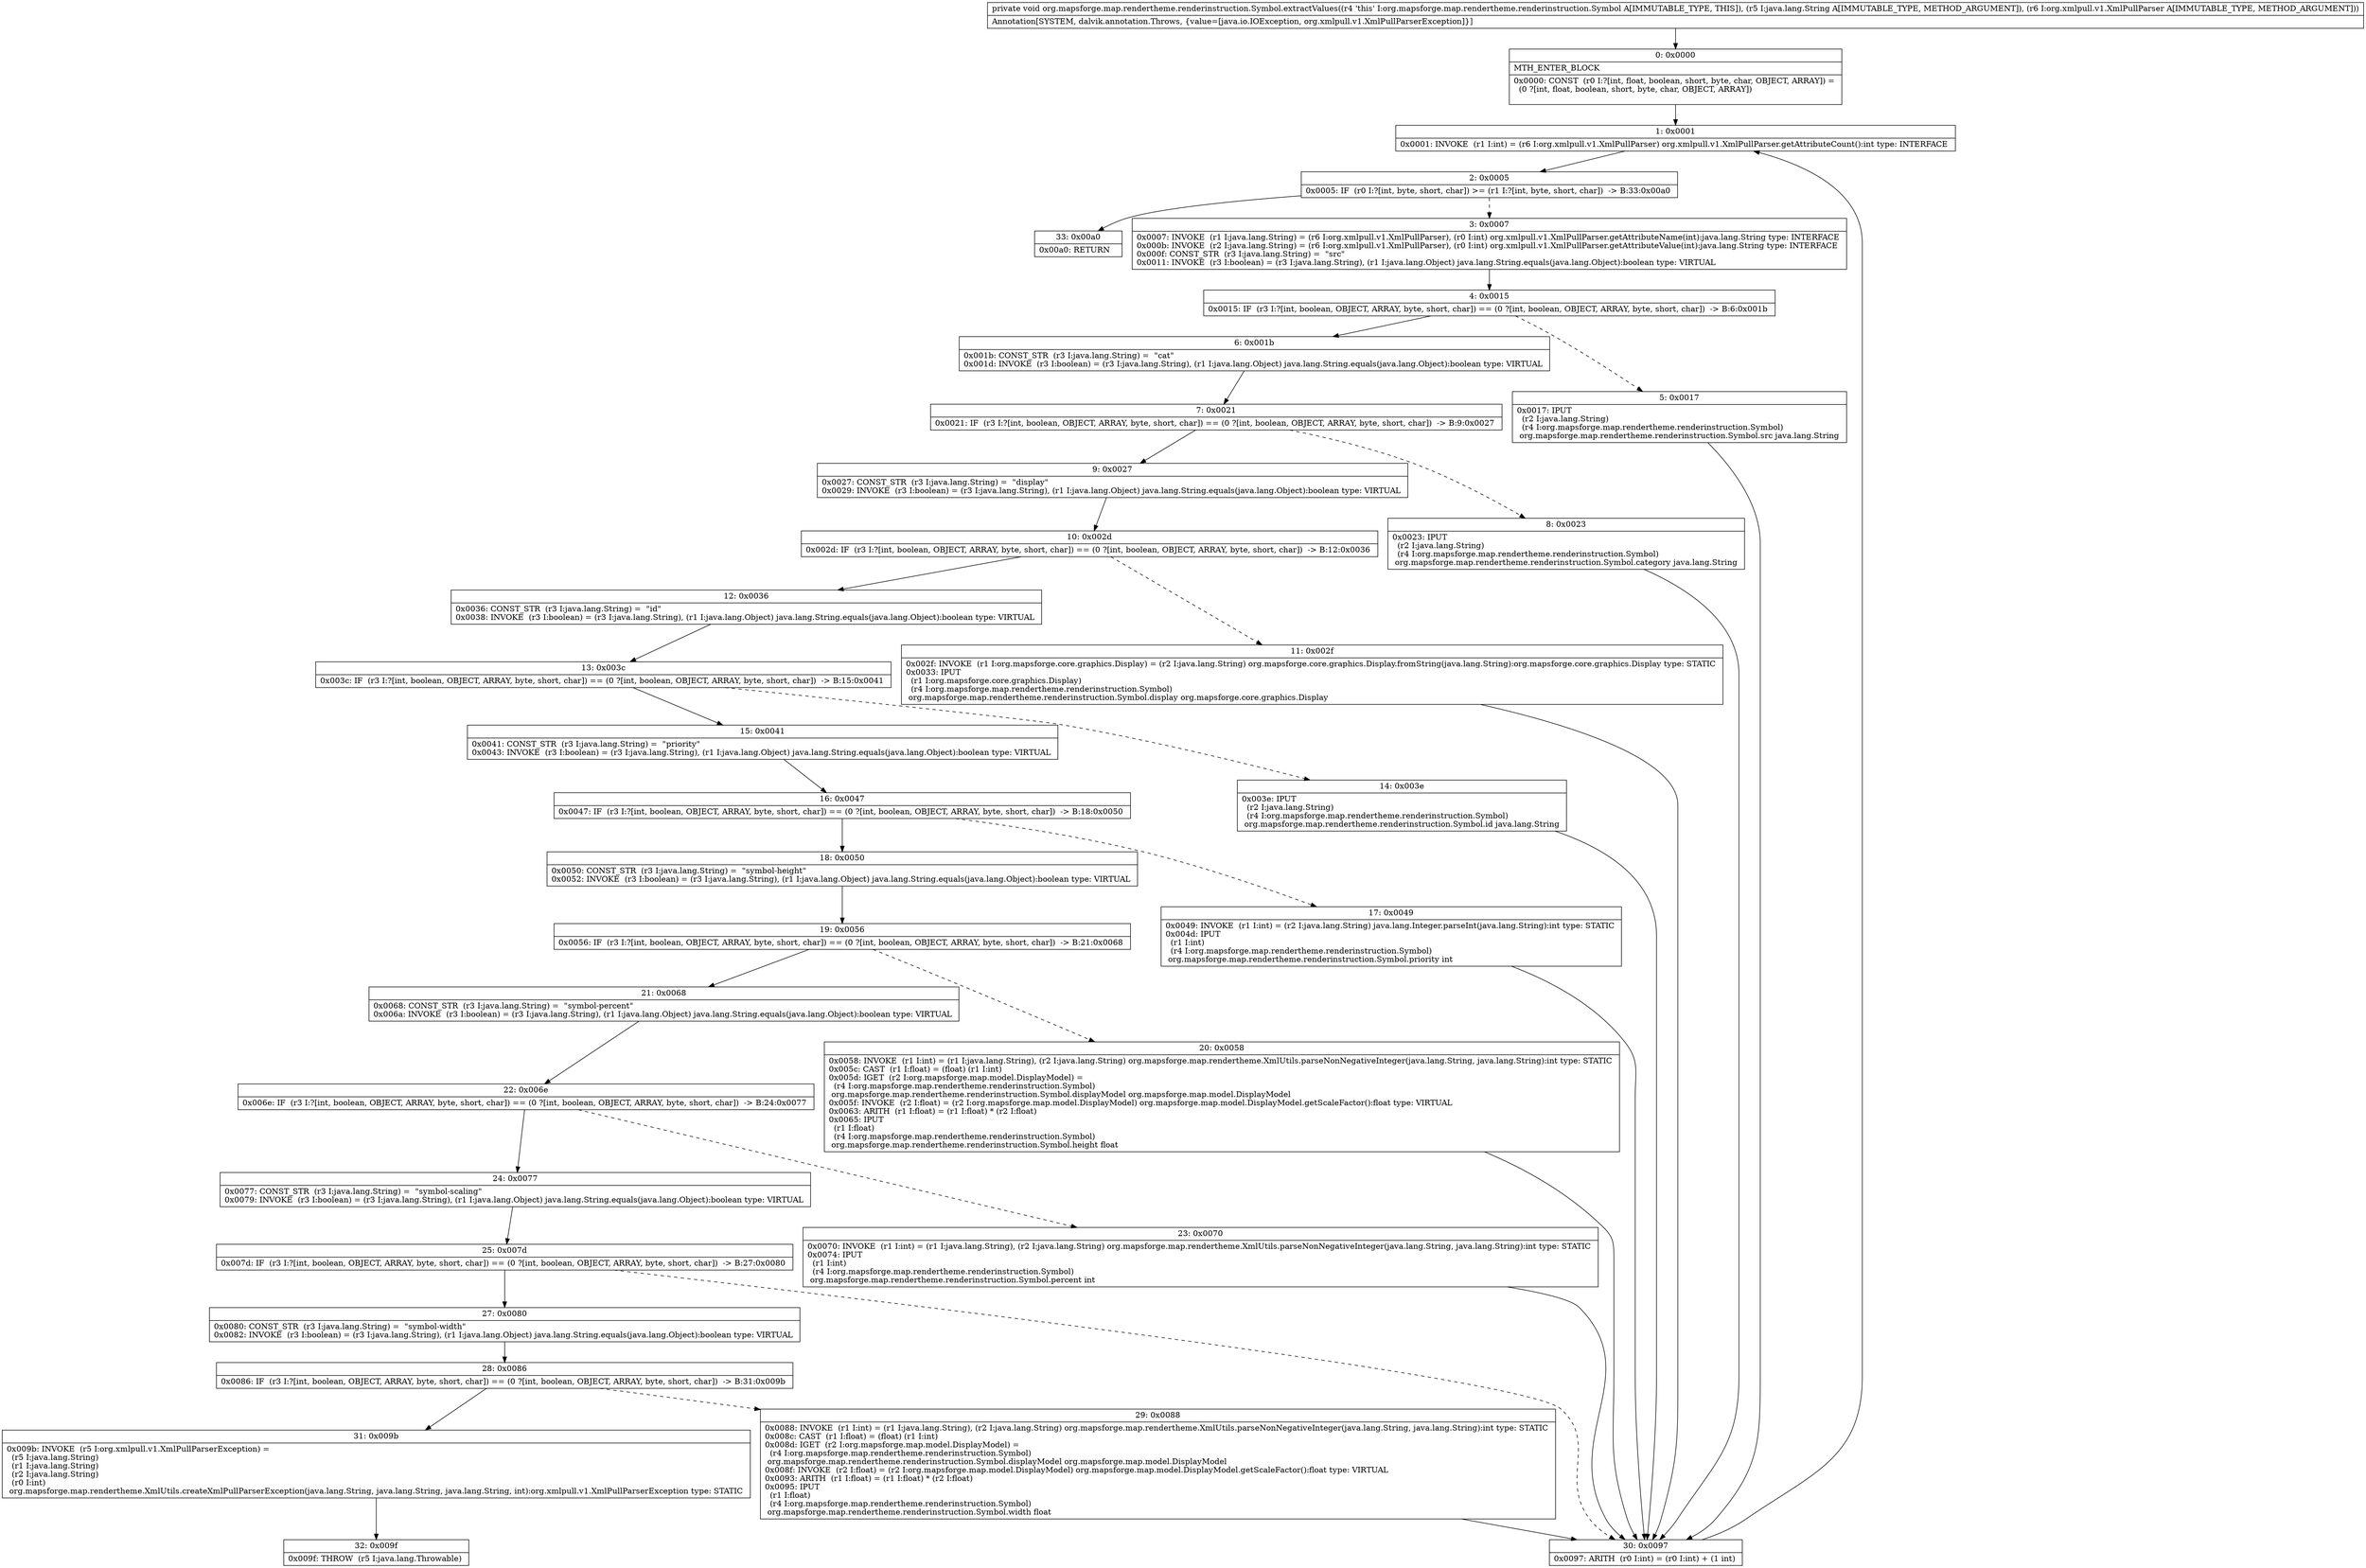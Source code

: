 digraph "CFG fororg.mapsforge.map.rendertheme.renderinstruction.Symbol.extractValues(Ljava\/lang\/String;Lorg\/xmlpull\/v1\/XmlPullParser;)V" {
Node_0 [shape=record,label="{0\:\ 0x0000|MTH_ENTER_BLOCK\l|0x0000: CONST  (r0 I:?[int, float, boolean, short, byte, char, OBJECT, ARRAY]) = \l  (0 ?[int, float, boolean, short, byte, char, OBJECT, ARRAY])\l \l}"];
Node_1 [shape=record,label="{1\:\ 0x0001|0x0001: INVOKE  (r1 I:int) = (r6 I:org.xmlpull.v1.XmlPullParser) org.xmlpull.v1.XmlPullParser.getAttributeCount():int type: INTERFACE \l}"];
Node_2 [shape=record,label="{2\:\ 0x0005|0x0005: IF  (r0 I:?[int, byte, short, char]) \>= (r1 I:?[int, byte, short, char])  \-\> B:33:0x00a0 \l}"];
Node_3 [shape=record,label="{3\:\ 0x0007|0x0007: INVOKE  (r1 I:java.lang.String) = (r6 I:org.xmlpull.v1.XmlPullParser), (r0 I:int) org.xmlpull.v1.XmlPullParser.getAttributeName(int):java.lang.String type: INTERFACE \l0x000b: INVOKE  (r2 I:java.lang.String) = (r6 I:org.xmlpull.v1.XmlPullParser), (r0 I:int) org.xmlpull.v1.XmlPullParser.getAttributeValue(int):java.lang.String type: INTERFACE \l0x000f: CONST_STR  (r3 I:java.lang.String) =  \"src\" \l0x0011: INVOKE  (r3 I:boolean) = (r3 I:java.lang.String), (r1 I:java.lang.Object) java.lang.String.equals(java.lang.Object):boolean type: VIRTUAL \l}"];
Node_4 [shape=record,label="{4\:\ 0x0015|0x0015: IF  (r3 I:?[int, boolean, OBJECT, ARRAY, byte, short, char]) == (0 ?[int, boolean, OBJECT, ARRAY, byte, short, char])  \-\> B:6:0x001b \l}"];
Node_5 [shape=record,label="{5\:\ 0x0017|0x0017: IPUT  \l  (r2 I:java.lang.String)\l  (r4 I:org.mapsforge.map.rendertheme.renderinstruction.Symbol)\l org.mapsforge.map.rendertheme.renderinstruction.Symbol.src java.lang.String \l}"];
Node_6 [shape=record,label="{6\:\ 0x001b|0x001b: CONST_STR  (r3 I:java.lang.String) =  \"cat\" \l0x001d: INVOKE  (r3 I:boolean) = (r3 I:java.lang.String), (r1 I:java.lang.Object) java.lang.String.equals(java.lang.Object):boolean type: VIRTUAL \l}"];
Node_7 [shape=record,label="{7\:\ 0x0021|0x0021: IF  (r3 I:?[int, boolean, OBJECT, ARRAY, byte, short, char]) == (0 ?[int, boolean, OBJECT, ARRAY, byte, short, char])  \-\> B:9:0x0027 \l}"];
Node_8 [shape=record,label="{8\:\ 0x0023|0x0023: IPUT  \l  (r2 I:java.lang.String)\l  (r4 I:org.mapsforge.map.rendertheme.renderinstruction.Symbol)\l org.mapsforge.map.rendertheme.renderinstruction.Symbol.category java.lang.String \l}"];
Node_9 [shape=record,label="{9\:\ 0x0027|0x0027: CONST_STR  (r3 I:java.lang.String) =  \"display\" \l0x0029: INVOKE  (r3 I:boolean) = (r3 I:java.lang.String), (r1 I:java.lang.Object) java.lang.String.equals(java.lang.Object):boolean type: VIRTUAL \l}"];
Node_10 [shape=record,label="{10\:\ 0x002d|0x002d: IF  (r3 I:?[int, boolean, OBJECT, ARRAY, byte, short, char]) == (0 ?[int, boolean, OBJECT, ARRAY, byte, short, char])  \-\> B:12:0x0036 \l}"];
Node_11 [shape=record,label="{11\:\ 0x002f|0x002f: INVOKE  (r1 I:org.mapsforge.core.graphics.Display) = (r2 I:java.lang.String) org.mapsforge.core.graphics.Display.fromString(java.lang.String):org.mapsforge.core.graphics.Display type: STATIC \l0x0033: IPUT  \l  (r1 I:org.mapsforge.core.graphics.Display)\l  (r4 I:org.mapsforge.map.rendertheme.renderinstruction.Symbol)\l org.mapsforge.map.rendertheme.renderinstruction.Symbol.display org.mapsforge.core.graphics.Display \l}"];
Node_12 [shape=record,label="{12\:\ 0x0036|0x0036: CONST_STR  (r3 I:java.lang.String) =  \"id\" \l0x0038: INVOKE  (r3 I:boolean) = (r3 I:java.lang.String), (r1 I:java.lang.Object) java.lang.String.equals(java.lang.Object):boolean type: VIRTUAL \l}"];
Node_13 [shape=record,label="{13\:\ 0x003c|0x003c: IF  (r3 I:?[int, boolean, OBJECT, ARRAY, byte, short, char]) == (0 ?[int, boolean, OBJECT, ARRAY, byte, short, char])  \-\> B:15:0x0041 \l}"];
Node_14 [shape=record,label="{14\:\ 0x003e|0x003e: IPUT  \l  (r2 I:java.lang.String)\l  (r4 I:org.mapsforge.map.rendertheme.renderinstruction.Symbol)\l org.mapsforge.map.rendertheme.renderinstruction.Symbol.id java.lang.String \l}"];
Node_15 [shape=record,label="{15\:\ 0x0041|0x0041: CONST_STR  (r3 I:java.lang.String) =  \"priority\" \l0x0043: INVOKE  (r3 I:boolean) = (r3 I:java.lang.String), (r1 I:java.lang.Object) java.lang.String.equals(java.lang.Object):boolean type: VIRTUAL \l}"];
Node_16 [shape=record,label="{16\:\ 0x0047|0x0047: IF  (r3 I:?[int, boolean, OBJECT, ARRAY, byte, short, char]) == (0 ?[int, boolean, OBJECT, ARRAY, byte, short, char])  \-\> B:18:0x0050 \l}"];
Node_17 [shape=record,label="{17\:\ 0x0049|0x0049: INVOKE  (r1 I:int) = (r2 I:java.lang.String) java.lang.Integer.parseInt(java.lang.String):int type: STATIC \l0x004d: IPUT  \l  (r1 I:int)\l  (r4 I:org.mapsforge.map.rendertheme.renderinstruction.Symbol)\l org.mapsforge.map.rendertheme.renderinstruction.Symbol.priority int \l}"];
Node_18 [shape=record,label="{18\:\ 0x0050|0x0050: CONST_STR  (r3 I:java.lang.String) =  \"symbol\-height\" \l0x0052: INVOKE  (r3 I:boolean) = (r3 I:java.lang.String), (r1 I:java.lang.Object) java.lang.String.equals(java.lang.Object):boolean type: VIRTUAL \l}"];
Node_19 [shape=record,label="{19\:\ 0x0056|0x0056: IF  (r3 I:?[int, boolean, OBJECT, ARRAY, byte, short, char]) == (0 ?[int, boolean, OBJECT, ARRAY, byte, short, char])  \-\> B:21:0x0068 \l}"];
Node_20 [shape=record,label="{20\:\ 0x0058|0x0058: INVOKE  (r1 I:int) = (r1 I:java.lang.String), (r2 I:java.lang.String) org.mapsforge.map.rendertheme.XmlUtils.parseNonNegativeInteger(java.lang.String, java.lang.String):int type: STATIC \l0x005c: CAST  (r1 I:float) = (float) (r1 I:int) \l0x005d: IGET  (r2 I:org.mapsforge.map.model.DisplayModel) = \l  (r4 I:org.mapsforge.map.rendertheme.renderinstruction.Symbol)\l org.mapsforge.map.rendertheme.renderinstruction.Symbol.displayModel org.mapsforge.map.model.DisplayModel \l0x005f: INVOKE  (r2 I:float) = (r2 I:org.mapsforge.map.model.DisplayModel) org.mapsforge.map.model.DisplayModel.getScaleFactor():float type: VIRTUAL \l0x0063: ARITH  (r1 I:float) = (r1 I:float) * (r2 I:float) \l0x0065: IPUT  \l  (r1 I:float)\l  (r4 I:org.mapsforge.map.rendertheme.renderinstruction.Symbol)\l org.mapsforge.map.rendertheme.renderinstruction.Symbol.height float \l}"];
Node_21 [shape=record,label="{21\:\ 0x0068|0x0068: CONST_STR  (r3 I:java.lang.String) =  \"symbol\-percent\" \l0x006a: INVOKE  (r3 I:boolean) = (r3 I:java.lang.String), (r1 I:java.lang.Object) java.lang.String.equals(java.lang.Object):boolean type: VIRTUAL \l}"];
Node_22 [shape=record,label="{22\:\ 0x006e|0x006e: IF  (r3 I:?[int, boolean, OBJECT, ARRAY, byte, short, char]) == (0 ?[int, boolean, OBJECT, ARRAY, byte, short, char])  \-\> B:24:0x0077 \l}"];
Node_23 [shape=record,label="{23\:\ 0x0070|0x0070: INVOKE  (r1 I:int) = (r1 I:java.lang.String), (r2 I:java.lang.String) org.mapsforge.map.rendertheme.XmlUtils.parseNonNegativeInteger(java.lang.String, java.lang.String):int type: STATIC \l0x0074: IPUT  \l  (r1 I:int)\l  (r4 I:org.mapsforge.map.rendertheme.renderinstruction.Symbol)\l org.mapsforge.map.rendertheme.renderinstruction.Symbol.percent int \l}"];
Node_24 [shape=record,label="{24\:\ 0x0077|0x0077: CONST_STR  (r3 I:java.lang.String) =  \"symbol\-scaling\" \l0x0079: INVOKE  (r3 I:boolean) = (r3 I:java.lang.String), (r1 I:java.lang.Object) java.lang.String.equals(java.lang.Object):boolean type: VIRTUAL \l}"];
Node_25 [shape=record,label="{25\:\ 0x007d|0x007d: IF  (r3 I:?[int, boolean, OBJECT, ARRAY, byte, short, char]) == (0 ?[int, boolean, OBJECT, ARRAY, byte, short, char])  \-\> B:27:0x0080 \l}"];
Node_27 [shape=record,label="{27\:\ 0x0080|0x0080: CONST_STR  (r3 I:java.lang.String) =  \"symbol\-width\" \l0x0082: INVOKE  (r3 I:boolean) = (r3 I:java.lang.String), (r1 I:java.lang.Object) java.lang.String.equals(java.lang.Object):boolean type: VIRTUAL \l}"];
Node_28 [shape=record,label="{28\:\ 0x0086|0x0086: IF  (r3 I:?[int, boolean, OBJECT, ARRAY, byte, short, char]) == (0 ?[int, boolean, OBJECT, ARRAY, byte, short, char])  \-\> B:31:0x009b \l}"];
Node_29 [shape=record,label="{29\:\ 0x0088|0x0088: INVOKE  (r1 I:int) = (r1 I:java.lang.String), (r2 I:java.lang.String) org.mapsforge.map.rendertheme.XmlUtils.parseNonNegativeInteger(java.lang.String, java.lang.String):int type: STATIC \l0x008c: CAST  (r1 I:float) = (float) (r1 I:int) \l0x008d: IGET  (r2 I:org.mapsforge.map.model.DisplayModel) = \l  (r4 I:org.mapsforge.map.rendertheme.renderinstruction.Symbol)\l org.mapsforge.map.rendertheme.renderinstruction.Symbol.displayModel org.mapsforge.map.model.DisplayModel \l0x008f: INVOKE  (r2 I:float) = (r2 I:org.mapsforge.map.model.DisplayModel) org.mapsforge.map.model.DisplayModel.getScaleFactor():float type: VIRTUAL \l0x0093: ARITH  (r1 I:float) = (r1 I:float) * (r2 I:float) \l0x0095: IPUT  \l  (r1 I:float)\l  (r4 I:org.mapsforge.map.rendertheme.renderinstruction.Symbol)\l org.mapsforge.map.rendertheme.renderinstruction.Symbol.width float \l}"];
Node_30 [shape=record,label="{30\:\ 0x0097|0x0097: ARITH  (r0 I:int) = (r0 I:int) + (1 int) \l}"];
Node_31 [shape=record,label="{31\:\ 0x009b|0x009b: INVOKE  (r5 I:org.xmlpull.v1.XmlPullParserException) = \l  (r5 I:java.lang.String)\l  (r1 I:java.lang.String)\l  (r2 I:java.lang.String)\l  (r0 I:int)\l org.mapsforge.map.rendertheme.XmlUtils.createXmlPullParserException(java.lang.String, java.lang.String, java.lang.String, int):org.xmlpull.v1.XmlPullParserException type: STATIC \l}"];
Node_32 [shape=record,label="{32\:\ 0x009f|0x009f: THROW  (r5 I:java.lang.Throwable) \l}"];
Node_33 [shape=record,label="{33\:\ 0x00a0|0x00a0: RETURN   \l}"];
MethodNode[shape=record,label="{private void org.mapsforge.map.rendertheme.renderinstruction.Symbol.extractValues((r4 'this' I:org.mapsforge.map.rendertheme.renderinstruction.Symbol A[IMMUTABLE_TYPE, THIS]), (r5 I:java.lang.String A[IMMUTABLE_TYPE, METHOD_ARGUMENT]), (r6 I:org.xmlpull.v1.XmlPullParser A[IMMUTABLE_TYPE, METHOD_ARGUMENT]))  | Annotation[SYSTEM, dalvik.annotation.Throws, \{value=[java.io.IOException, org.xmlpull.v1.XmlPullParserException]\}]\l}"];
MethodNode -> Node_0;
Node_0 -> Node_1;
Node_1 -> Node_2;
Node_2 -> Node_3[style=dashed];
Node_2 -> Node_33;
Node_3 -> Node_4;
Node_4 -> Node_5[style=dashed];
Node_4 -> Node_6;
Node_5 -> Node_30;
Node_6 -> Node_7;
Node_7 -> Node_8[style=dashed];
Node_7 -> Node_9;
Node_8 -> Node_30;
Node_9 -> Node_10;
Node_10 -> Node_11[style=dashed];
Node_10 -> Node_12;
Node_11 -> Node_30;
Node_12 -> Node_13;
Node_13 -> Node_14[style=dashed];
Node_13 -> Node_15;
Node_14 -> Node_30;
Node_15 -> Node_16;
Node_16 -> Node_17[style=dashed];
Node_16 -> Node_18;
Node_17 -> Node_30;
Node_18 -> Node_19;
Node_19 -> Node_20[style=dashed];
Node_19 -> Node_21;
Node_20 -> Node_30;
Node_21 -> Node_22;
Node_22 -> Node_23[style=dashed];
Node_22 -> Node_24;
Node_23 -> Node_30;
Node_24 -> Node_25;
Node_25 -> Node_27;
Node_25 -> Node_30[style=dashed];
Node_27 -> Node_28;
Node_28 -> Node_29[style=dashed];
Node_28 -> Node_31;
Node_29 -> Node_30;
Node_30 -> Node_1;
Node_31 -> Node_32;
}

